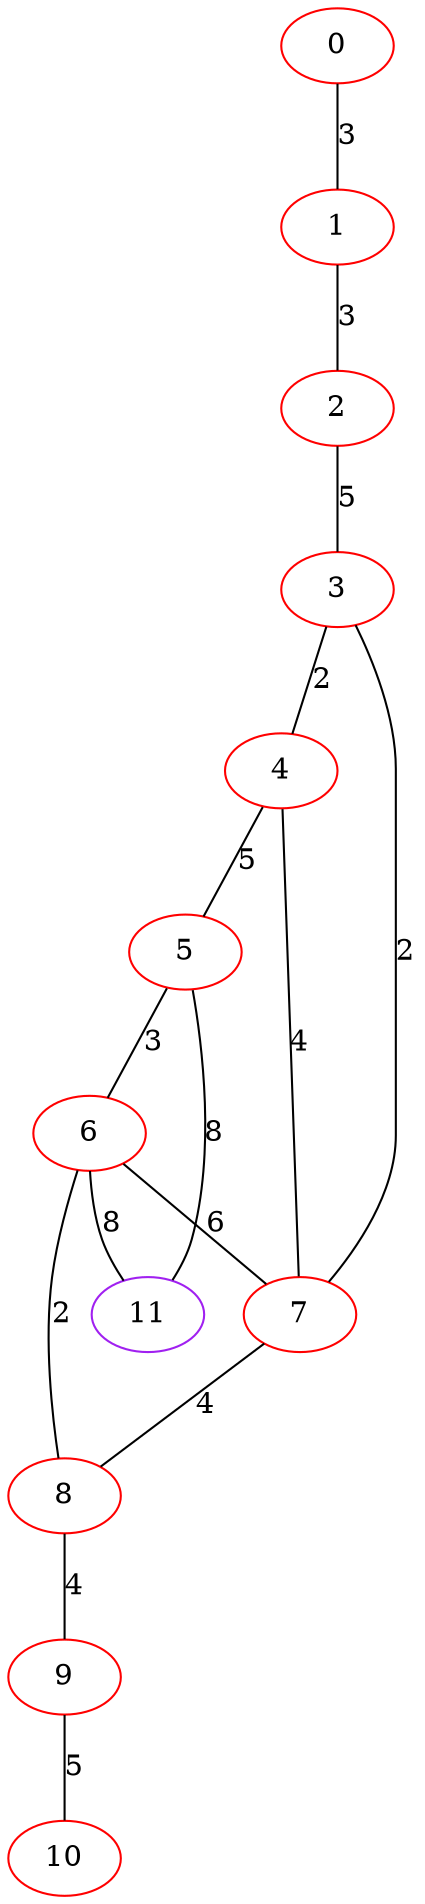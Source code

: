 graph "" {
0 [color=red, weight=1];
1 [color=red, weight=1];
2 [color=red, weight=1];
3 [color=red, weight=1];
4 [color=red, weight=1];
5 [color=red, weight=1];
6 [color=red, weight=1];
7 [color=red, weight=1];
8 [color=red, weight=1];
9 [color=red, weight=1];
10 [color=red, weight=1];
11 [color=purple, weight=4];
0 -- 1  [key=0, label=3];
1 -- 2  [key=0, label=3];
2 -- 3  [key=0, label=5];
3 -- 4  [key=0, label=2];
3 -- 7  [key=0, label=2];
4 -- 5  [key=0, label=5];
4 -- 7  [key=0, label=4];
5 -- 11  [key=0, label=8];
5 -- 6  [key=0, label=3];
6 -- 8  [key=0, label=2];
6 -- 11  [key=0, label=8];
6 -- 7  [key=0, label=6];
7 -- 8  [key=0, label=4];
8 -- 9  [key=0, label=4];
9 -- 10  [key=0, label=5];
}
